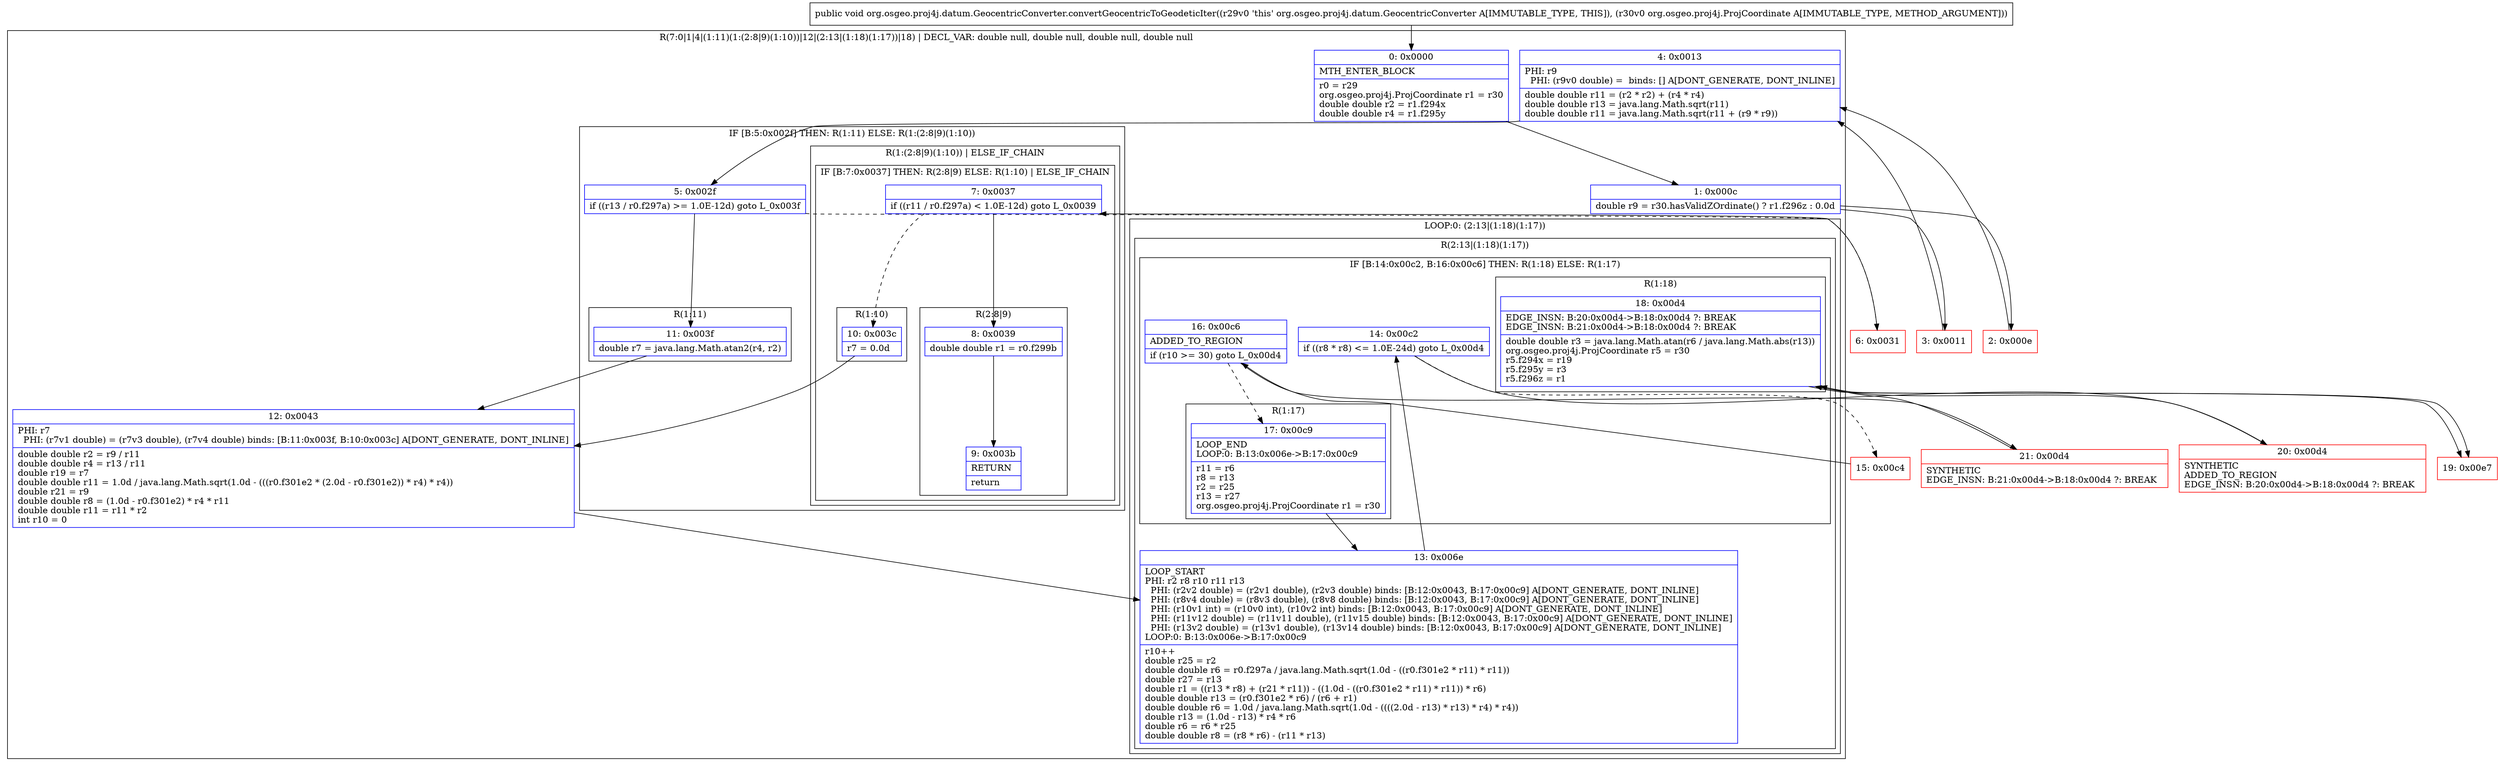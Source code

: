 digraph "CFG fororg.osgeo.proj4j.datum.GeocentricConverter.convertGeocentricToGeodeticIter(Lorg\/osgeo\/proj4j\/ProjCoordinate;)V" {
subgraph cluster_Region_117637978 {
label = "R(7:0|1|4|(1:11)(1:(2:8|9)(1:10))|12|(2:13|(1:18)(1:17))|18) | DECL_VAR: double null, double null, double null, double null\l";
node [shape=record,color=blue];
Node_0 [shape=record,label="{0\:\ 0x0000|MTH_ENTER_BLOCK\l|r0 = r29\lorg.osgeo.proj4j.ProjCoordinate r1 = r30\ldouble double r2 = r1.f294x\ldouble double r4 = r1.f295y\l}"];
Node_1 [shape=record,label="{1\:\ 0x000c|double r9 = r30.hasValidZOrdinate() ? r1.f296z : 0.0d\l}"];
Node_4 [shape=record,label="{4\:\ 0x0013|PHI: r9 \l  PHI: (r9v0 double) =  binds: [] A[DONT_GENERATE, DONT_INLINE]\l|double double r11 = (r2 * r2) + (r4 * r4)\ldouble double r13 = java.lang.Math.sqrt(r11)\ldouble double r11 = java.lang.Math.sqrt(r11 + (r9 * r9))\l}"];
subgraph cluster_IfRegion_1570717853 {
label = "IF [B:5:0x002f] THEN: R(1:11) ELSE: R(1:(2:8|9)(1:10))";
node [shape=record,color=blue];
Node_5 [shape=record,label="{5\:\ 0x002f|if ((r13 \/ r0.f297a) \>= 1.0E\-12d) goto L_0x003f\l}"];
subgraph cluster_Region_212790901 {
label = "R(1:11)";
node [shape=record,color=blue];
Node_11 [shape=record,label="{11\:\ 0x003f|double r7 = java.lang.Math.atan2(r4, r2)\l}"];
}
subgraph cluster_Region_113685476 {
label = "R(1:(2:8|9)(1:10)) | ELSE_IF_CHAIN\l";
node [shape=record,color=blue];
subgraph cluster_IfRegion_960434887 {
label = "IF [B:7:0x0037] THEN: R(2:8|9) ELSE: R(1:10) | ELSE_IF_CHAIN\l";
node [shape=record,color=blue];
Node_7 [shape=record,label="{7\:\ 0x0037|if ((r11 \/ r0.f297a) \< 1.0E\-12d) goto L_0x0039\l}"];
subgraph cluster_Region_1273534763 {
label = "R(2:8|9)";
node [shape=record,color=blue];
Node_8 [shape=record,label="{8\:\ 0x0039|double double r1 = r0.f299b\l}"];
Node_9 [shape=record,label="{9\:\ 0x003b|RETURN\l|return\l}"];
}
subgraph cluster_Region_598081882 {
label = "R(1:10)";
node [shape=record,color=blue];
Node_10 [shape=record,label="{10\:\ 0x003c|r7 = 0.0d\l}"];
}
}
}
}
Node_12 [shape=record,label="{12\:\ 0x0043|PHI: r7 \l  PHI: (r7v1 double) = (r7v3 double), (r7v4 double) binds: [B:11:0x003f, B:10:0x003c] A[DONT_GENERATE, DONT_INLINE]\l|double double r2 = r9 \/ r11\ldouble double r4 = r13 \/ r11\ldouble r19 = r7\ldouble double r11 = 1.0d \/ java.lang.Math.sqrt(1.0d \- (((r0.f301e2 * (2.0d \- r0.f301e2)) * r4) * r4))\ldouble r21 = r9\ldouble double r8 = (1.0d \- r0.f301e2) * r4 * r11\ldouble double r11 = r11 * r2\lint r10 = 0\l}"];
subgraph cluster_LoopRegion_1998071847 {
label = "LOOP:0: (2:13|(1:18)(1:17))";
node [shape=record,color=blue];
subgraph cluster_Region_1117356455 {
label = "R(2:13|(1:18)(1:17))";
node [shape=record,color=blue];
Node_13 [shape=record,label="{13\:\ 0x006e|LOOP_START\lPHI: r2 r8 r10 r11 r13 \l  PHI: (r2v2 double) = (r2v1 double), (r2v3 double) binds: [B:12:0x0043, B:17:0x00c9] A[DONT_GENERATE, DONT_INLINE]\l  PHI: (r8v4 double) = (r8v3 double), (r8v8 double) binds: [B:12:0x0043, B:17:0x00c9] A[DONT_GENERATE, DONT_INLINE]\l  PHI: (r10v1 int) = (r10v0 int), (r10v2 int) binds: [B:12:0x0043, B:17:0x00c9] A[DONT_GENERATE, DONT_INLINE]\l  PHI: (r11v12 double) = (r11v11 double), (r11v15 double) binds: [B:12:0x0043, B:17:0x00c9] A[DONT_GENERATE, DONT_INLINE]\l  PHI: (r13v2 double) = (r13v1 double), (r13v14 double) binds: [B:12:0x0043, B:17:0x00c9] A[DONT_GENERATE, DONT_INLINE]\lLOOP:0: B:13:0x006e\-\>B:17:0x00c9\l|r10++\ldouble r25 = r2\ldouble double r6 = r0.f297a \/ java.lang.Math.sqrt(1.0d \- ((r0.f301e2 * r11) * r11))\ldouble r27 = r13\ldouble r1 = ((r13 * r8) + (r21 * r11)) \- ((1.0d \- ((r0.f301e2 * r11) * r11)) * r6)\ldouble double r13 = (r0.f301e2 * r6) \/ (r6 + r1)\ldouble double r6 = 1.0d \/ java.lang.Math.sqrt(1.0d \- ((((2.0d \- r13) * r13) * r4) * r4))\ldouble r13 = (1.0d \- r13) * r4 * r6\ldouble r6 = r6 * r25\ldouble double r8 = (r8 * r6) \- (r11 * r13)\l}"];
subgraph cluster_IfRegion_176163734 {
label = "IF [B:14:0x00c2, B:16:0x00c6] THEN: R(1:18) ELSE: R(1:17)";
node [shape=record,color=blue];
Node_14 [shape=record,label="{14\:\ 0x00c2|if ((r8 * r8) \<= 1.0E\-24d) goto L_0x00d4\l}"];
Node_16 [shape=record,label="{16\:\ 0x00c6|ADDED_TO_REGION\l|if (r10 \>= 30) goto L_0x00d4\l}"];
subgraph cluster_Region_77211163 {
label = "R(1:18)";
node [shape=record,color=blue];
Node_18 [shape=record,label="{18\:\ 0x00d4|EDGE_INSN: B:20:0x00d4\-\>B:18:0x00d4 ?: BREAK  \lEDGE_INSN: B:21:0x00d4\-\>B:18:0x00d4 ?: BREAK  \l|double double r3 = java.lang.Math.atan(r6 \/ java.lang.Math.abs(r13))\lorg.osgeo.proj4j.ProjCoordinate r5 = r30\lr5.f294x = r19\lr5.f295y = r3\lr5.f296z = r1\l}"];
}
subgraph cluster_Region_1778286509 {
label = "R(1:17)";
node [shape=record,color=blue];
Node_17 [shape=record,label="{17\:\ 0x00c9|LOOP_END\lLOOP:0: B:13:0x006e\-\>B:17:0x00c9\l|r11 = r6\lr8 = r13\lr2 = r25\lr13 = r27\lorg.osgeo.proj4j.ProjCoordinate r1 = r30\l}"];
}
}
}
}
Node_18 [shape=record,label="{18\:\ 0x00d4|EDGE_INSN: B:20:0x00d4\-\>B:18:0x00d4 ?: BREAK  \lEDGE_INSN: B:21:0x00d4\-\>B:18:0x00d4 ?: BREAK  \l|double double r3 = java.lang.Math.atan(r6 \/ java.lang.Math.abs(r13))\lorg.osgeo.proj4j.ProjCoordinate r5 = r30\lr5.f294x = r19\lr5.f295y = r3\lr5.f296z = r1\l}"];
}
Node_2 [shape=record,color=red,label="{2\:\ 0x000e}"];
Node_3 [shape=record,color=red,label="{3\:\ 0x0011}"];
Node_6 [shape=record,color=red,label="{6\:\ 0x0031}"];
Node_15 [shape=record,color=red,label="{15\:\ 0x00c4}"];
Node_19 [shape=record,color=red,label="{19\:\ 0x00e7}"];
Node_20 [shape=record,color=red,label="{20\:\ 0x00d4|SYNTHETIC\lADDED_TO_REGION\lEDGE_INSN: B:20:0x00d4\-\>B:18:0x00d4 ?: BREAK  \l}"];
Node_21 [shape=record,color=red,label="{21\:\ 0x00d4|SYNTHETIC\lEDGE_INSN: B:21:0x00d4\-\>B:18:0x00d4 ?: BREAK  \l}"];
MethodNode[shape=record,label="{public void org.osgeo.proj4j.datum.GeocentricConverter.convertGeocentricToGeodeticIter((r29v0 'this' org.osgeo.proj4j.datum.GeocentricConverter A[IMMUTABLE_TYPE, THIS]), (r30v0 org.osgeo.proj4j.ProjCoordinate A[IMMUTABLE_TYPE, METHOD_ARGUMENT])) }"];
MethodNode -> Node_0;
Node_0 -> Node_1;
Node_1 -> Node_2;
Node_1 -> Node_3;
Node_4 -> Node_5;
Node_5 -> Node_6[style=dashed];
Node_5 -> Node_11;
Node_11 -> Node_12;
Node_7 -> Node_8;
Node_7 -> Node_10[style=dashed];
Node_8 -> Node_9;
Node_10 -> Node_12;
Node_12 -> Node_13;
Node_13 -> Node_14;
Node_14 -> Node_15[style=dashed];
Node_14 -> Node_20;
Node_16 -> Node_17[style=dashed];
Node_16 -> Node_21;
Node_18 -> Node_19;
Node_17 -> Node_13;
Node_18 -> Node_19;
Node_2 -> Node_4;
Node_3 -> Node_4;
Node_6 -> Node_7;
Node_15 -> Node_16;
Node_20 -> Node_18;
Node_21 -> Node_18;
}

